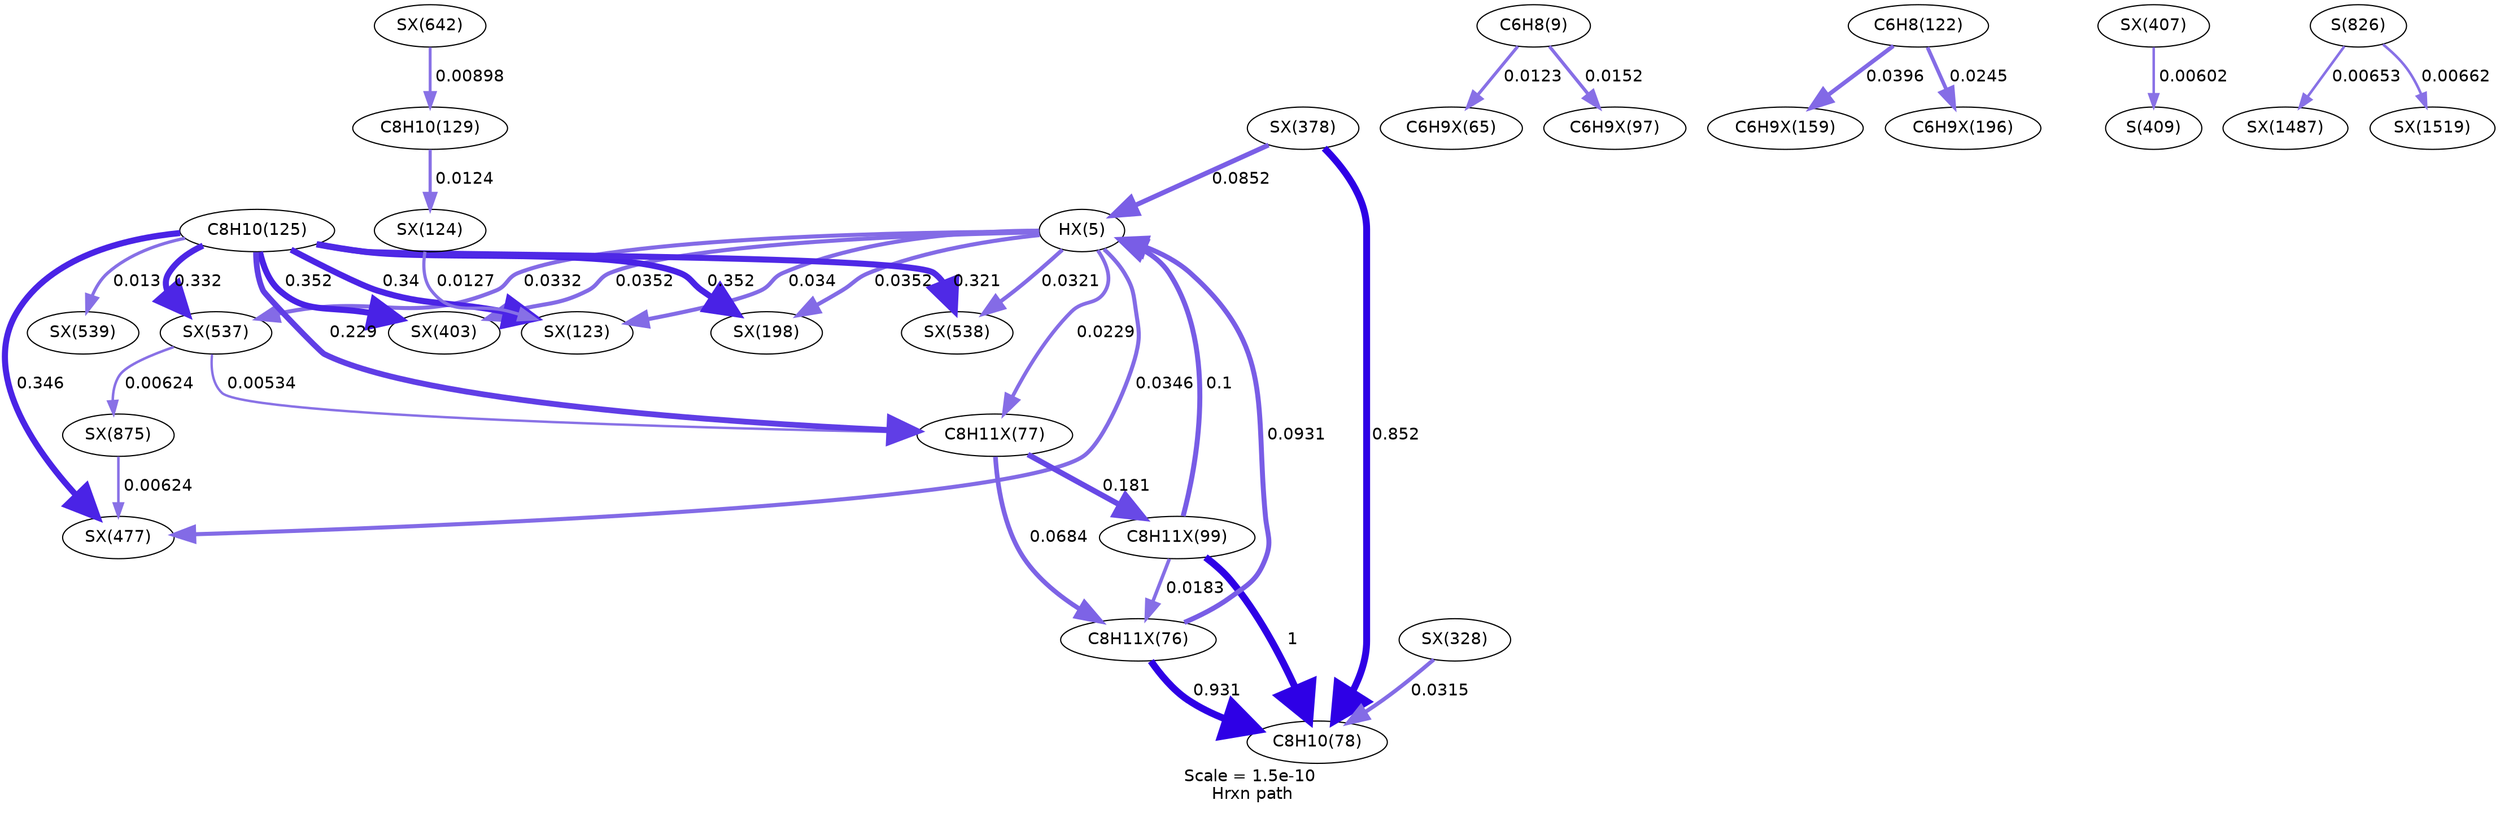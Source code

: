 digraph reaction_paths {
center=1;
s54 -> s91[fontname="Helvetica", style="setlinewidth(3.47)", arrowsize=1.74, color="0.7, 0.535, 0.9"
, label=" 0.0352"];
s54 -> s77[fontname="Helvetica", style="setlinewidth(3.45)", arrowsize=1.72, color="0.7, 0.534, 0.9"
, label=" 0.034"];
s75 -> s54[fontname="Helvetica", style="setlinewidth(4.26)", arrowsize=2.13, color="0.7, 0.6, 0.9"
, label=" 0.1"];
s69 -> s54[fontname="Helvetica", style="setlinewidth(4.21)", arrowsize=2.1, color="0.7, 0.593, 0.9"
, label=" 0.0931"];
s90 -> s54[fontname="Helvetica", style="setlinewidth(4.14)", arrowsize=2.07, color="0.7, 0.585, 0.9"
, label=" 0.0852"];
s54 -> s84[fontname="Helvetica", style="setlinewidth(3.47)", arrowsize=1.74, color="0.7, 0.535, 0.9"
, label=" 0.0352"];
s54 -> s94[fontname="Helvetica", style="setlinewidth(3.46)", arrowsize=1.73, color="0.7, 0.535, 0.9"
, label=" 0.0346"];
s54 -> s96[fontname="Helvetica", style="setlinewidth(3.4)", arrowsize=1.7, color="0.7, 0.532, 0.9"
, label=" 0.0321"];
s54 -> s95[fontname="Helvetica", style="setlinewidth(3.43)", arrowsize=1.71, color="0.7, 0.533, 0.9"
, label=" 0.0332"];
s54 -> s70[fontname="Helvetica", style="setlinewidth(3.15)", arrowsize=1.57, color="0.7, 0.523, 0.9"
, label=" 0.0229"];
s9 -> s65[fontname="Helvetica", style="setlinewidth(2.68)", arrowsize=1.34, color="0.7, 0.512, 0.9"
, label=" 0.0123"];
s9 -> s74[fontname="Helvetica", style="setlinewidth(2.84)", arrowsize=1.42, color="0.7, 0.515, 0.9"
, label=" 0.0152"];
s14 -> s81[fontname="Helvetica", style="setlinewidth(3.56)", arrowsize=1.78, color="0.7, 0.54, 0.9"
, label=" 0.0396"];
s14 -> s83[fontname="Helvetica", style="setlinewidth(3.2)", arrowsize=1.6, color="0.7, 0.524, 0.9"
, label=" 0.0245"];
s75 -> s12[fontname="Helvetica", style="setlinewidth(6)", arrowsize=3, color="0.7, 1.5, 0.9"
, label=" 1"];
s69 -> s12[fontname="Helvetica", style="setlinewidth(5.95)", arrowsize=2.97, color="0.7, 1.43, 0.9"
, label=" 0.931"];
s90 -> s12[fontname="Helvetica", style="setlinewidth(5.88)", arrowsize=2.94, color="0.7, 1.35, 0.9"
, label=" 0.852"];
s89 -> s12[fontname="Helvetica", style="setlinewidth(3.39)", arrowsize=1.69, color="0.7, 0.531, 0.9"
, label=" 0.0315"];
s15 -> s91[fontname="Helvetica", style="setlinewidth(5.21)", arrowsize=2.61, color="0.7, 0.852, 0.9"
, label=" 0.352"];
s15 -> s77[fontname="Helvetica", style="setlinewidth(5.19)", arrowsize=2.59, color="0.7, 0.84, 0.9"
, label=" 0.34"];
s15 -> s84[fontname="Helvetica", style="setlinewidth(5.21)", arrowsize=2.61, color="0.7, 0.852, 0.9"
, label=" 0.352"];
s15 -> s94[fontname="Helvetica", style="setlinewidth(5.2)", arrowsize=2.6, color="0.7, 0.846, 0.9"
, label=" 0.346"];
s15 -> s96[fontname="Helvetica", style="setlinewidth(5.14)", arrowsize=2.57, color="0.7, 0.821, 0.9"
, label=" 0.321"];
s15 -> s95[fontname="Helvetica", style="setlinewidth(5.17)", arrowsize=2.58, color="0.7, 0.832, 0.9"
, label=" 0.332"];
s15 -> s97[fontname="Helvetica", style="setlinewidth(2.72)", arrowsize=1.36, color="0.7, 0.513, 0.9"
, label=" 0.013"];
s15 -> s70[fontname="Helvetica", style="setlinewidth(4.89)", arrowsize=2.44, color="0.7, 0.729, 0.9"
, label=" 0.229"];
s78 -> s77[fontname="Helvetica", style="setlinewidth(2.71)", arrowsize=1.35, color="0.7, 0.513, 0.9"
, label=" 0.0127"];
s16 -> s78[fontname="Helvetica", style="setlinewidth(2.68)", arrowsize=1.34, color="0.7, 0.512, 0.9"
, label=" 0.0124"];
s100 -> s16[fontname="Helvetica", style="setlinewidth(2.44)", arrowsize=1.22, color="0.7, 0.509, 0.9"
, label=" 0.00898"];
s75 -> s69[fontname="Helvetica", style="setlinewidth(2.98)", arrowsize=1.49, color="0.7, 0.518, 0.9"
, label=" 0.0183"];
s70 -> s75[fontname="Helvetica", style="setlinewidth(4.71)", arrowsize=2.35, color="0.7, 0.681, 0.9"
, label=" 0.181"];
s70 -> s69[fontname="Helvetica", style="setlinewidth(3.97)", arrowsize=1.99, color="0.7, 0.568, 0.9"
, label=" 0.0684"];
s112 -> s94[fontname="Helvetica", style="setlinewidth(2.17)", arrowsize=1.08, color="0.7, 0.506, 0.9"
, label=" 0.00624"];
s95 -> s112[fontname="Helvetica", style="setlinewidth(2.17)", arrowsize=1.08, color="0.7, 0.506, 0.9"
, label=" 0.00624"];
s95 -> s70[fontname="Helvetica", style="setlinewidth(2.05)", arrowsize=1.02, color="0.7, 0.505, 0.9"
, label=" 0.00534"];
s92 -> s21[fontname="Helvetica", style="setlinewidth(2.14)", arrowsize=1.07, color="0.7, 0.506, 0.9"
, label=" 0.00602"];
s28 -> s148[fontname="Helvetica", style="setlinewidth(2.2)", arrowsize=1.1, color="0.7, 0.507, 0.9"
, label=" 0.00653"];
s28 -> s152[fontname="Helvetica", style="setlinewidth(2.21)", arrowsize=1.11, color="0.7, 0.507, 0.9"
, label=" 0.00662"];
s9 [ fontname="Helvetica", label="C6H8(9)"];
s12 [ fontname="Helvetica", label="C8H10(78)"];
s14 [ fontname="Helvetica", label="C6H8(122)"];
s15 [ fontname="Helvetica", label="C8H10(125)"];
s16 [ fontname="Helvetica", label="C8H10(129)"];
s21 [ fontname="Helvetica", label="S(409)"];
s28 [ fontname="Helvetica", label="S(826)"];
s54 [ fontname="Helvetica", label="HX(5)"];
s65 [ fontname="Helvetica", label="C6H9X(65)"];
s69 [ fontname="Helvetica", label="C8H11X(76)"];
s70 [ fontname="Helvetica", label="C8H11X(77)"];
s74 [ fontname="Helvetica", label="C6H9X(97)"];
s75 [ fontname="Helvetica", label="C8H11X(99)"];
s77 [ fontname="Helvetica", label="SX(123)"];
s78 [ fontname="Helvetica", label="SX(124)"];
s81 [ fontname="Helvetica", label="C6H9X(159)"];
s83 [ fontname="Helvetica", label="C6H9X(196)"];
s84 [ fontname="Helvetica", label="SX(198)"];
s89 [ fontname="Helvetica", label="SX(328)"];
s90 [ fontname="Helvetica", label="SX(378)"];
s91 [ fontname="Helvetica", label="SX(403)"];
s92 [ fontname="Helvetica", label="SX(407)"];
s94 [ fontname="Helvetica", label="SX(477)"];
s95 [ fontname="Helvetica", label="SX(537)"];
s96 [ fontname="Helvetica", label="SX(538)"];
s97 [ fontname="Helvetica", label="SX(539)"];
s100 [ fontname="Helvetica", label="SX(642)"];
s112 [ fontname="Helvetica", label="SX(875)"];
s148 [ fontname="Helvetica", label="SX(1487)"];
s152 [ fontname="Helvetica", label="SX(1519)"];
 label = "Scale = 1.5e-10\l Hrxn path";
 fontname = "Helvetica";
}
